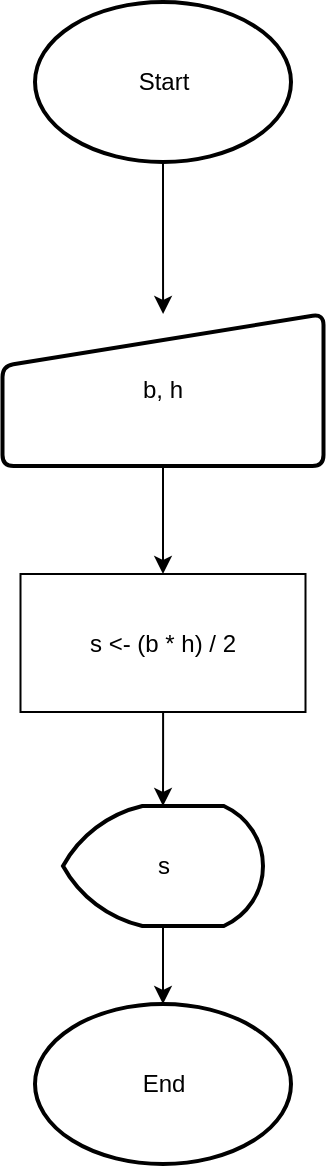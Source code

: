 <mxfile version="24.7.14">
  <diagram name="Page-1" id="1OcMtAadZxCLhPijZjP0">
    <mxGraphModel dx="830" dy="519" grid="0" gridSize="10" guides="1" tooltips="1" connect="1" arrows="1" fold="1" page="1" pageScale="1" pageWidth="850" pageHeight="1100" background="none" math="0" shadow="0">
      <root>
        <mxCell id="0" />
        <mxCell id="1" parent="0" />
        <mxCell id="vXvGqYuv_WJDdpfdfI8S-6" value="" style="edgeStyle=orthogonalEdgeStyle;rounded=0;orthogonalLoop=1;jettySize=auto;html=1;" edge="1" parent="1" source="vXvGqYuv_WJDdpfdfI8S-3" target="vXvGqYuv_WJDdpfdfI8S-5">
          <mxGeometry relative="1" as="geometry" />
        </mxCell>
        <mxCell id="vXvGqYuv_WJDdpfdfI8S-3" value="b, h" style="html=1;strokeWidth=2;shape=manualInput;whiteSpace=wrap;rounded=1;size=26;arcSize=11;" vertex="1" parent="1">
          <mxGeometry x="294.25" y="205" width="160.5" height="76" as="geometry" />
        </mxCell>
        <mxCell id="vXvGqYuv_WJDdpfdfI8S-15" value="" style="edgeStyle=orthogonalEdgeStyle;rounded=0;orthogonalLoop=1;jettySize=auto;html=1;" edge="1" parent="1" source="vXvGqYuv_WJDdpfdfI8S-5" target="vXvGqYuv_WJDdpfdfI8S-14">
          <mxGeometry relative="1" as="geometry" />
        </mxCell>
        <mxCell id="vXvGqYuv_WJDdpfdfI8S-5" value="s &amp;lt;- (b * h) / 2" style="rounded=0;whiteSpace=wrap;html=1;" vertex="1" parent="1">
          <mxGeometry x="303.25" y="335" width="142.5" height="69" as="geometry" />
        </mxCell>
        <mxCell id="vXvGqYuv_WJDdpfdfI8S-19" value="" style="edgeStyle=orthogonalEdgeStyle;rounded=0;orthogonalLoop=1;jettySize=auto;html=1;" edge="1" parent="1" source="vXvGqYuv_WJDdpfdfI8S-14" target="vXvGqYuv_WJDdpfdfI8S-18">
          <mxGeometry relative="1" as="geometry" />
        </mxCell>
        <mxCell id="vXvGqYuv_WJDdpfdfI8S-14" value="s" style="strokeWidth=2;html=1;shape=mxgraph.flowchart.display;whiteSpace=wrap;" vertex="1" parent="1">
          <mxGeometry x="324.5" y="451" width="100" height="60" as="geometry" />
        </mxCell>
        <mxCell id="vXvGqYuv_WJDdpfdfI8S-17" value="" style="edgeStyle=orthogonalEdgeStyle;rounded=0;orthogonalLoop=1;jettySize=auto;html=1;" edge="1" parent="1" source="vXvGqYuv_WJDdpfdfI8S-16" target="vXvGqYuv_WJDdpfdfI8S-3">
          <mxGeometry relative="1" as="geometry" />
        </mxCell>
        <mxCell id="vXvGqYuv_WJDdpfdfI8S-16" value="Start" style="strokeWidth=2;html=1;shape=mxgraph.flowchart.start_1;whiteSpace=wrap;" vertex="1" parent="1">
          <mxGeometry x="310.5" y="49" width="128" height="80" as="geometry" />
        </mxCell>
        <mxCell id="vXvGqYuv_WJDdpfdfI8S-18" value="End" style="strokeWidth=2;html=1;shape=mxgraph.flowchart.start_1;whiteSpace=wrap;" vertex="1" parent="1">
          <mxGeometry x="310.5" y="550" width="128" height="80" as="geometry" />
        </mxCell>
      </root>
    </mxGraphModel>
  </diagram>
</mxfile>
